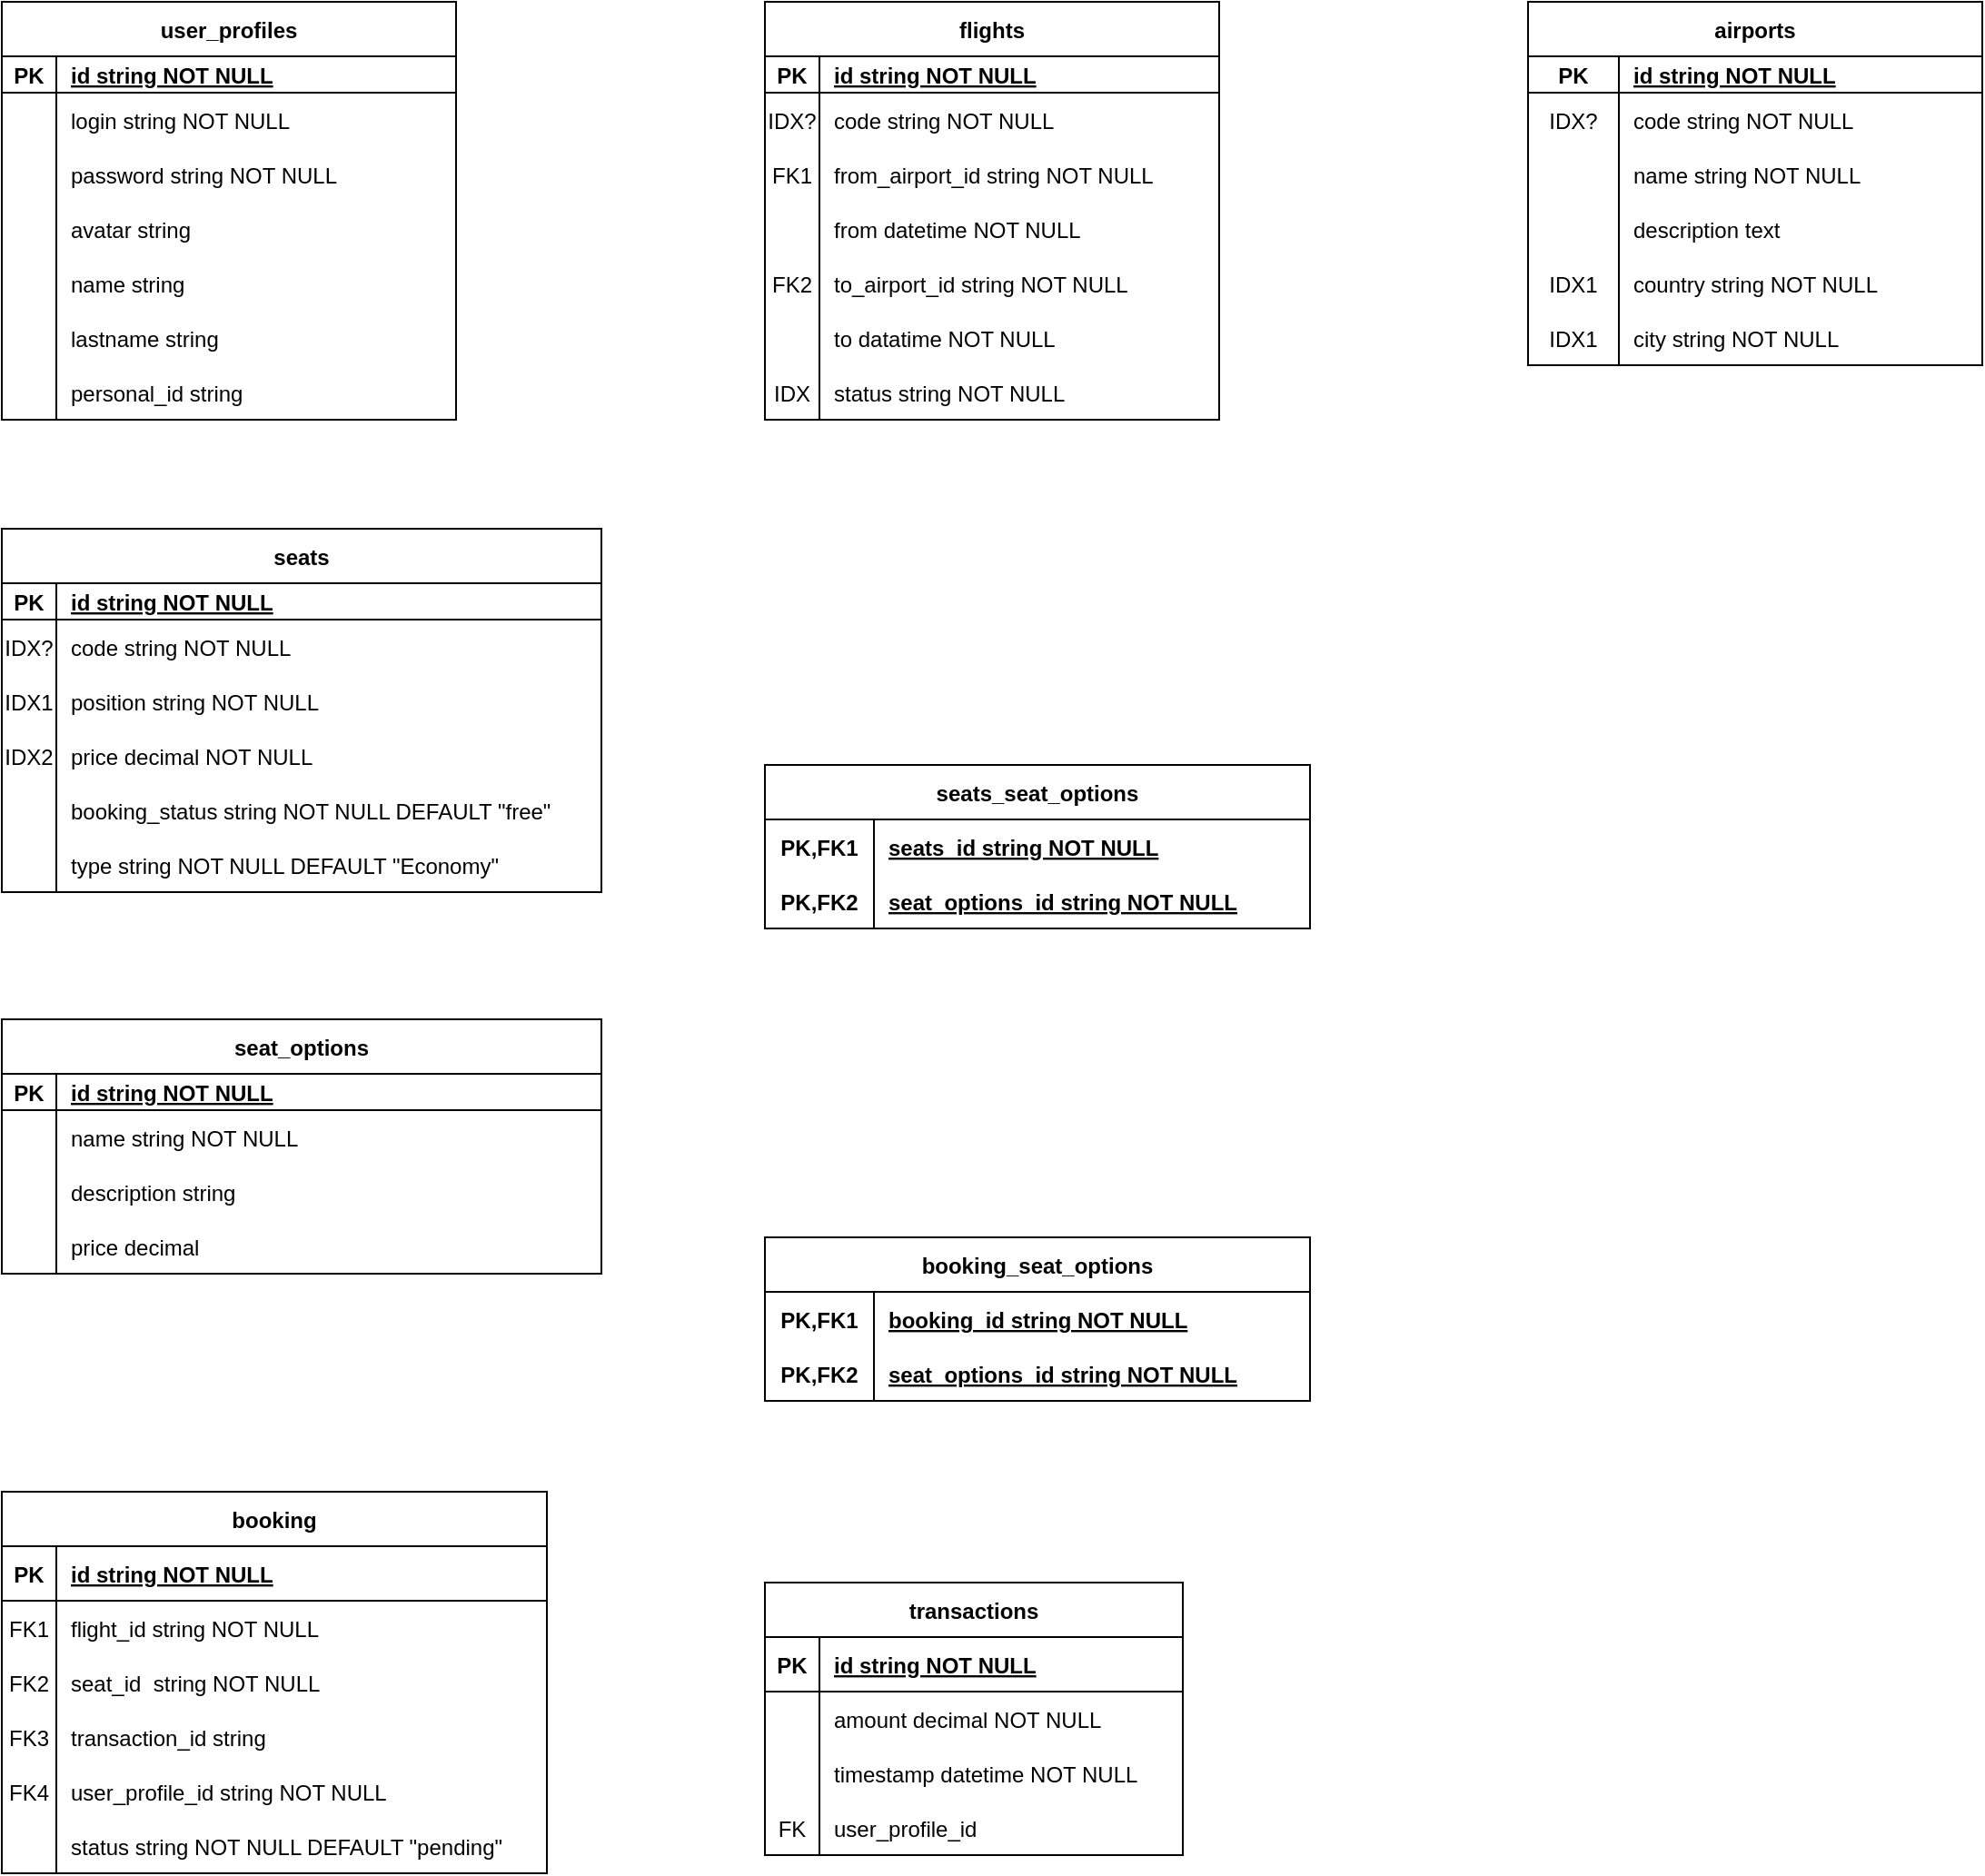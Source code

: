 <mxfile version="20.4.1" type="gitlab">
  <diagram name="Without relations" id="s016e2PxIgkRWfZZPfXT">
    <mxGraphModel dx="1298" dy="866" grid="1" gridSize="10" guides="1" tooltips="1" connect="1" arrows="1" fold="1" page="1" pageScale="1" pageWidth="850" pageHeight="1100" math="0" shadow="0" extFonts="Permanent Marker^https://fonts.googleapis.com/css?family=Permanent+Marker">
      <root>
        <mxCell id="pZk6sI3UiPHPqT-6mPBr-0" />
        <mxCell id="pZk6sI3UiPHPqT-6mPBr-1" parent="pZk6sI3UiPHPqT-6mPBr-0" />
        <mxCell id="pZk6sI3UiPHPqT-6mPBr-2" value="user_profiles" style="shape=table;startSize=30;container=1;collapsible=1;childLayout=tableLayout;fixedRows=1;rowLines=0;fontStyle=1;align=center;resizeLast=1;" vertex="1" parent="pZk6sI3UiPHPqT-6mPBr-1">
          <mxGeometry x="40" y="40" width="250" height="230" as="geometry">
            <mxRectangle x="120" y="460" width="100" height="30" as="alternateBounds" />
          </mxGeometry>
        </mxCell>
        <mxCell id="pZk6sI3UiPHPqT-6mPBr-3" value="" style="shape=partialRectangle;collapsible=0;dropTarget=0;pointerEvents=0;fillColor=none;points=[[0,0.5],[1,0.5]];portConstraint=eastwest;top=0;left=0;right=0;bottom=1;" vertex="1" parent="pZk6sI3UiPHPqT-6mPBr-2">
          <mxGeometry y="30" width="250" height="20" as="geometry" />
        </mxCell>
        <mxCell id="pZk6sI3UiPHPqT-6mPBr-4" value="PK" style="shape=partialRectangle;overflow=hidden;connectable=0;fillColor=none;top=0;left=0;bottom=0;right=0;fontStyle=1;" vertex="1" parent="pZk6sI3UiPHPqT-6mPBr-3">
          <mxGeometry width="30" height="20" as="geometry">
            <mxRectangle width="30" height="20" as="alternateBounds" />
          </mxGeometry>
        </mxCell>
        <mxCell id="pZk6sI3UiPHPqT-6mPBr-5" value="id string NOT NULL " style="shape=partialRectangle;overflow=hidden;connectable=0;fillColor=none;top=0;left=0;bottom=0;right=0;align=left;spacingLeft=6;fontStyle=5;" vertex="1" parent="pZk6sI3UiPHPqT-6mPBr-3">
          <mxGeometry x="30" width="220" height="20" as="geometry">
            <mxRectangle width="220" height="20" as="alternateBounds" />
          </mxGeometry>
        </mxCell>
        <mxCell id="pZk6sI3UiPHPqT-6mPBr-6" value="" style="shape=partialRectangle;collapsible=0;dropTarget=0;pointerEvents=0;fillColor=none;points=[[0,0.5],[1,0.5]];portConstraint=eastwest;top=0;left=0;right=0;bottom=0;" vertex="1" parent="pZk6sI3UiPHPqT-6mPBr-2">
          <mxGeometry y="50" width="250" height="30" as="geometry" />
        </mxCell>
        <mxCell id="pZk6sI3UiPHPqT-6mPBr-7" value="" style="shape=partialRectangle;overflow=hidden;connectable=0;fillColor=none;top=0;left=0;bottom=0;right=0;" vertex="1" parent="pZk6sI3UiPHPqT-6mPBr-6">
          <mxGeometry width="30" height="30" as="geometry">
            <mxRectangle width="30" height="30" as="alternateBounds" />
          </mxGeometry>
        </mxCell>
        <mxCell id="pZk6sI3UiPHPqT-6mPBr-8" value="login string NOT NULL" style="shape=partialRectangle;overflow=hidden;connectable=0;fillColor=none;top=0;left=0;bottom=0;right=0;align=left;spacingLeft=6;" vertex="1" parent="pZk6sI3UiPHPqT-6mPBr-6">
          <mxGeometry x="30" width="220" height="30" as="geometry">
            <mxRectangle width="220" height="30" as="alternateBounds" />
          </mxGeometry>
        </mxCell>
        <mxCell id="pZk6sI3UiPHPqT-6mPBr-9" value="" style="shape=partialRectangle;collapsible=0;dropTarget=0;pointerEvents=0;fillColor=none;points=[[0,0.5],[1,0.5]];portConstraint=eastwest;top=0;left=0;right=0;bottom=0;" vertex="1" parent="pZk6sI3UiPHPqT-6mPBr-2">
          <mxGeometry y="80" width="250" height="30" as="geometry" />
        </mxCell>
        <mxCell id="pZk6sI3UiPHPqT-6mPBr-10" value="" style="shape=partialRectangle;overflow=hidden;connectable=0;fillColor=none;top=0;left=0;bottom=0;right=0;" vertex="1" parent="pZk6sI3UiPHPqT-6mPBr-9">
          <mxGeometry width="30" height="30" as="geometry">
            <mxRectangle width="30" height="30" as="alternateBounds" />
          </mxGeometry>
        </mxCell>
        <mxCell id="pZk6sI3UiPHPqT-6mPBr-11" value="password string NOT NULL" style="shape=partialRectangle;overflow=hidden;connectable=0;fillColor=none;top=0;left=0;bottom=0;right=0;align=left;spacingLeft=6;" vertex="1" parent="pZk6sI3UiPHPqT-6mPBr-9">
          <mxGeometry x="30" width="220" height="30" as="geometry">
            <mxRectangle width="220" height="30" as="alternateBounds" />
          </mxGeometry>
        </mxCell>
        <mxCell id="pZk6sI3UiPHPqT-6mPBr-12" value="" style="shape=partialRectangle;collapsible=0;dropTarget=0;pointerEvents=0;fillColor=none;points=[[0,0.5],[1,0.5]];portConstraint=eastwest;top=0;left=0;right=0;bottom=0;" vertex="1" parent="pZk6sI3UiPHPqT-6mPBr-2">
          <mxGeometry y="110" width="250" height="30" as="geometry" />
        </mxCell>
        <mxCell id="pZk6sI3UiPHPqT-6mPBr-13" value="" style="shape=partialRectangle;overflow=hidden;connectable=0;fillColor=none;top=0;left=0;bottom=0;right=0;" vertex="1" parent="pZk6sI3UiPHPqT-6mPBr-12">
          <mxGeometry width="30" height="30" as="geometry">
            <mxRectangle width="30" height="30" as="alternateBounds" />
          </mxGeometry>
        </mxCell>
        <mxCell id="pZk6sI3UiPHPqT-6mPBr-14" value="avatar string" style="shape=partialRectangle;overflow=hidden;connectable=0;fillColor=none;top=0;left=0;bottom=0;right=0;align=left;spacingLeft=6;" vertex="1" parent="pZk6sI3UiPHPqT-6mPBr-12">
          <mxGeometry x="30" width="220" height="30" as="geometry">
            <mxRectangle width="220" height="30" as="alternateBounds" />
          </mxGeometry>
        </mxCell>
        <mxCell id="pZk6sI3UiPHPqT-6mPBr-15" value="" style="shape=partialRectangle;collapsible=0;dropTarget=0;pointerEvents=0;fillColor=none;points=[[0,0.5],[1,0.5]];portConstraint=eastwest;top=0;left=0;right=0;bottom=0;" vertex="1" parent="pZk6sI3UiPHPqT-6mPBr-2">
          <mxGeometry y="140" width="250" height="30" as="geometry" />
        </mxCell>
        <mxCell id="pZk6sI3UiPHPqT-6mPBr-16" value="" style="shape=partialRectangle;overflow=hidden;connectable=0;fillColor=none;top=0;left=0;bottom=0;right=0;" vertex="1" parent="pZk6sI3UiPHPqT-6mPBr-15">
          <mxGeometry width="30" height="30" as="geometry">
            <mxRectangle width="30" height="30" as="alternateBounds" />
          </mxGeometry>
        </mxCell>
        <mxCell id="pZk6sI3UiPHPqT-6mPBr-17" value="name string" style="shape=partialRectangle;overflow=hidden;connectable=0;fillColor=none;top=0;left=0;bottom=0;right=0;align=left;spacingLeft=6;" vertex="1" parent="pZk6sI3UiPHPqT-6mPBr-15">
          <mxGeometry x="30" width="220" height="30" as="geometry">
            <mxRectangle width="220" height="30" as="alternateBounds" />
          </mxGeometry>
        </mxCell>
        <mxCell id="pZk6sI3UiPHPqT-6mPBr-18" value="" style="shape=partialRectangle;collapsible=0;dropTarget=0;pointerEvents=0;fillColor=none;points=[[0,0.5],[1,0.5]];portConstraint=eastwest;top=0;left=0;right=0;bottom=0;" vertex="1" parent="pZk6sI3UiPHPqT-6mPBr-2">
          <mxGeometry y="170" width="250" height="30" as="geometry" />
        </mxCell>
        <mxCell id="pZk6sI3UiPHPqT-6mPBr-19" value="" style="shape=partialRectangle;overflow=hidden;connectable=0;fillColor=none;top=0;left=0;bottom=0;right=0;" vertex="1" parent="pZk6sI3UiPHPqT-6mPBr-18">
          <mxGeometry width="30" height="30" as="geometry">
            <mxRectangle width="30" height="30" as="alternateBounds" />
          </mxGeometry>
        </mxCell>
        <mxCell id="pZk6sI3UiPHPqT-6mPBr-20" value="lastname string" style="shape=partialRectangle;overflow=hidden;connectable=0;fillColor=none;top=0;left=0;bottom=0;right=0;align=left;spacingLeft=6;" vertex="1" parent="pZk6sI3UiPHPqT-6mPBr-18">
          <mxGeometry x="30" width="220" height="30" as="geometry">
            <mxRectangle width="220" height="30" as="alternateBounds" />
          </mxGeometry>
        </mxCell>
        <mxCell id="pZk6sI3UiPHPqT-6mPBr-21" value="" style="shape=partialRectangle;collapsible=0;dropTarget=0;pointerEvents=0;fillColor=none;points=[[0,0.5],[1,0.5]];portConstraint=eastwest;top=0;left=0;right=0;bottom=0;" vertex="1" parent="pZk6sI3UiPHPqT-6mPBr-2">
          <mxGeometry y="200" width="250" height="30" as="geometry" />
        </mxCell>
        <mxCell id="pZk6sI3UiPHPqT-6mPBr-22" value="" style="shape=partialRectangle;overflow=hidden;connectable=0;fillColor=none;top=0;left=0;bottom=0;right=0;" vertex="1" parent="pZk6sI3UiPHPqT-6mPBr-21">
          <mxGeometry width="30" height="30" as="geometry">
            <mxRectangle width="30" height="30" as="alternateBounds" />
          </mxGeometry>
        </mxCell>
        <mxCell id="pZk6sI3UiPHPqT-6mPBr-23" value="personal_id string" style="shape=partialRectangle;overflow=hidden;connectable=0;fillColor=none;top=0;left=0;bottom=0;right=0;align=left;spacingLeft=6;" vertex="1" parent="pZk6sI3UiPHPqT-6mPBr-21">
          <mxGeometry x="30" width="220" height="30" as="geometry">
            <mxRectangle width="220" height="30" as="alternateBounds" />
          </mxGeometry>
        </mxCell>
        <mxCell id="pZk6sI3UiPHPqT-6mPBr-24" value="flights" style="shape=table;startSize=30;container=1;collapsible=1;childLayout=tableLayout;fixedRows=1;rowLines=0;fontStyle=1;align=center;resizeLast=1;" vertex="1" parent="pZk6sI3UiPHPqT-6mPBr-1">
          <mxGeometry x="460" y="40" width="250" height="230" as="geometry">
            <mxRectangle x="120" y="460" width="100" height="30" as="alternateBounds" />
          </mxGeometry>
        </mxCell>
        <mxCell id="pZk6sI3UiPHPqT-6mPBr-25" value="" style="shape=partialRectangle;collapsible=0;dropTarget=0;pointerEvents=0;fillColor=none;points=[[0,0.5],[1,0.5]];portConstraint=eastwest;top=0;left=0;right=0;bottom=1;" vertex="1" parent="pZk6sI3UiPHPqT-6mPBr-24">
          <mxGeometry y="30" width="250" height="20" as="geometry" />
        </mxCell>
        <mxCell id="pZk6sI3UiPHPqT-6mPBr-26" value="PK" style="shape=partialRectangle;overflow=hidden;connectable=0;fillColor=none;top=0;left=0;bottom=0;right=0;fontStyle=1;" vertex="1" parent="pZk6sI3UiPHPqT-6mPBr-25">
          <mxGeometry width="30" height="20" as="geometry">
            <mxRectangle width="30" height="20" as="alternateBounds" />
          </mxGeometry>
        </mxCell>
        <mxCell id="pZk6sI3UiPHPqT-6mPBr-27" value="id string NOT NULL " style="shape=partialRectangle;overflow=hidden;connectable=0;fillColor=none;top=0;left=0;bottom=0;right=0;align=left;spacingLeft=6;fontStyle=5;" vertex="1" parent="pZk6sI3UiPHPqT-6mPBr-25">
          <mxGeometry x="30" width="220" height="20" as="geometry">
            <mxRectangle width="220" height="20" as="alternateBounds" />
          </mxGeometry>
        </mxCell>
        <mxCell id="pZk6sI3UiPHPqT-6mPBr-28" value="" style="shape=partialRectangle;collapsible=0;dropTarget=0;pointerEvents=0;fillColor=none;points=[[0,0.5],[1,0.5]];portConstraint=eastwest;top=0;left=0;right=0;bottom=0;" vertex="1" parent="pZk6sI3UiPHPqT-6mPBr-24">
          <mxGeometry y="50" width="250" height="30" as="geometry" />
        </mxCell>
        <mxCell id="pZk6sI3UiPHPqT-6mPBr-29" value="IDX?" style="shape=partialRectangle;overflow=hidden;connectable=0;fillColor=none;top=0;left=0;bottom=0;right=0;" vertex="1" parent="pZk6sI3UiPHPqT-6mPBr-28">
          <mxGeometry width="30" height="30" as="geometry">
            <mxRectangle width="30" height="30" as="alternateBounds" />
          </mxGeometry>
        </mxCell>
        <mxCell id="pZk6sI3UiPHPqT-6mPBr-30" value="code string NOT NULL" style="shape=partialRectangle;overflow=hidden;connectable=0;fillColor=none;top=0;left=0;bottom=0;right=0;align=left;spacingLeft=6;" vertex="1" parent="pZk6sI3UiPHPqT-6mPBr-28">
          <mxGeometry x="30" width="220" height="30" as="geometry">
            <mxRectangle width="220" height="30" as="alternateBounds" />
          </mxGeometry>
        </mxCell>
        <mxCell id="pZk6sI3UiPHPqT-6mPBr-31" value="" style="shape=partialRectangle;collapsible=0;dropTarget=0;pointerEvents=0;fillColor=none;points=[[0,0.5],[1,0.5]];portConstraint=eastwest;top=0;left=0;right=0;bottom=0;" vertex="1" parent="pZk6sI3UiPHPqT-6mPBr-24">
          <mxGeometry y="80" width="250" height="30" as="geometry" />
        </mxCell>
        <mxCell id="pZk6sI3UiPHPqT-6mPBr-32" value="FK1" style="shape=partialRectangle;overflow=hidden;connectable=0;fillColor=none;top=0;left=0;bottom=0;right=0;" vertex="1" parent="pZk6sI3UiPHPqT-6mPBr-31">
          <mxGeometry width="30" height="30" as="geometry">
            <mxRectangle width="30" height="30" as="alternateBounds" />
          </mxGeometry>
        </mxCell>
        <mxCell id="pZk6sI3UiPHPqT-6mPBr-33" value="from_airport_id string NOT NULL" style="shape=partialRectangle;overflow=hidden;connectable=0;fillColor=none;top=0;left=0;bottom=0;right=0;align=left;spacingLeft=6;" vertex="1" parent="pZk6sI3UiPHPqT-6mPBr-31">
          <mxGeometry x="30" width="220" height="30" as="geometry">
            <mxRectangle width="220" height="30" as="alternateBounds" />
          </mxGeometry>
        </mxCell>
        <mxCell id="pZk6sI3UiPHPqT-6mPBr-34" value="" style="shape=partialRectangle;collapsible=0;dropTarget=0;pointerEvents=0;fillColor=none;points=[[0,0.5],[1,0.5]];portConstraint=eastwest;top=0;left=0;right=0;bottom=0;" vertex="1" parent="pZk6sI3UiPHPqT-6mPBr-24">
          <mxGeometry y="110" width="250" height="30" as="geometry" />
        </mxCell>
        <mxCell id="pZk6sI3UiPHPqT-6mPBr-35" value="" style="shape=partialRectangle;overflow=hidden;connectable=0;fillColor=none;top=0;left=0;bottom=0;right=0;" vertex="1" parent="pZk6sI3UiPHPqT-6mPBr-34">
          <mxGeometry width="30" height="30" as="geometry">
            <mxRectangle width="30" height="30" as="alternateBounds" />
          </mxGeometry>
        </mxCell>
        <mxCell id="pZk6sI3UiPHPqT-6mPBr-36" value="from datetime NOT NULL" style="shape=partialRectangle;overflow=hidden;connectable=0;fillColor=none;top=0;left=0;bottom=0;right=0;align=left;spacingLeft=6;" vertex="1" parent="pZk6sI3UiPHPqT-6mPBr-34">
          <mxGeometry x="30" width="220" height="30" as="geometry">
            <mxRectangle width="220" height="30" as="alternateBounds" />
          </mxGeometry>
        </mxCell>
        <mxCell id="pZk6sI3UiPHPqT-6mPBr-37" value="" style="shape=partialRectangle;collapsible=0;dropTarget=0;pointerEvents=0;fillColor=none;points=[[0,0.5],[1,0.5]];portConstraint=eastwest;top=0;left=0;right=0;bottom=0;" vertex="1" parent="pZk6sI3UiPHPqT-6mPBr-24">
          <mxGeometry y="140" width="250" height="30" as="geometry" />
        </mxCell>
        <mxCell id="pZk6sI3UiPHPqT-6mPBr-38" value="FK2" style="shape=partialRectangle;overflow=hidden;connectable=0;fillColor=none;top=0;left=0;bottom=0;right=0;" vertex="1" parent="pZk6sI3UiPHPqT-6mPBr-37">
          <mxGeometry width="30" height="30" as="geometry">
            <mxRectangle width="30" height="30" as="alternateBounds" />
          </mxGeometry>
        </mxCell>
        <mxCell id="pZk6sI3UiPHPqT-6mPBr-39" value="to_airport_id string NOT NULL" style="shape=partialRectangle;overflow=hidden;connectable=0;fillColor=none;top=0;left=0;bottom=0;right=0;align=left;spacingLeft=6;" vertex="1" parent="pZk6sI3UiPHPqT-6mPBr-37">
          <mxGeometry x="30" width="220" height="30" as="geometry">
            <mxRectangle width="220" height="30" as="alternateBounds" />
          </mxGeometry>
        </mxCell>
        <mxCell id="pZk6sI3UiPHPqT-6mPBr-40" value="" style="shape=partialRectangle;collapsible=0;dropTarget=0;pointerEvents=0;fillColor=none;points=[[0,0.5],[1,0.5]];portConstraint=eastwest;top=0;left=0;right=0;bottom=0;" vertex="1" parent="pZk6sI3UiPHPqT-6mPBr-24">
          <mxGeometry y="170" width="250" height="30" as="geometry" />
        </mxCell>
        <mxCell id="pZk6sI3UiPHPqT-6mPBr-41" value="" style="shape=partialRectangle;overflow=hidden;connectable=0;fillColor=none;top=0;left=0;bottom=0;right=0;" vertex="1" parent="pZk6sI3UiPHPqT-6mPBr-40">
          <mxGeometry width="30" height="30" as="geometry">
            <mxRectangle width="30" height="30" as="alternateBounds" />
          </mxGeometry>
        </mxCell>
        <mxCell id="pZk6sI3UiPHPqT-6mPBr-42" value="to datatime NOT NULL" style="shape=partialRectangle;overflow=hidden;connectable=0;fillColor=none;top=0;left=0;bottom=0;right=0;align=left;spacingLeft=6;" vertex="1" parent="pZk6sI3UiPHPqT-6mPBr-40">
          <mxGeometry x="30" width="220" height="30" as="geometry">
            <mxRectangle width="220" height="30" as="alternateBounds" />
          </mxGeometry>
        </mxCell>
        <mxCell id="pZk6sI3UiPHPqT-6mPBr-43" value="" style="shape=partialRectangle;collapsible=0;dropTarget=0;pointerEvents=0;fillColor=none;points=[[0,0.5],[1,0.5]];portConstraint=eastwest;top=0;left=0;right=0;bottom=0;" vertex="1" parent="pZk6sI3UiPHPqT-6mPBr-24">
          <mxGeometry y="200" width="250" height="30" as="geometry" />
        </mxCell>
        <mxCell id="pZk6sI3UiPHPqT-6mPBr-44" value="IDX" style="shape=partialRectangle;overflow=hidden;connectable=0;fillColor=none;top=0;left=0;bottom=0;right=0;" vertex="1" parent="pZk6sI3UiPHPqT-6mPBr-43">
          <mxGeometry width="30" height="30" as="geometry">
            <mxRectangle width="30" height="30" as="alternateBounds" />
          </mxGeometry>
        </mxCell>
        <mxCell id="pZk6sI3UiPHPqT-6mPBr-45" value="status string NOT NULL" style="shape=partialRectangle;overflow=hidden;connectable=0;fillColor=none;top=0;left=0;bottom=0;right=0;align=left;spacingLeft=6;" vertex="1" parent="pZk6sI3UiPHPqT-6mPBr-43">
          <mxGeometry x="30" width="220" height="30" as="geometry">
            <mxRectangle width="220" height="30" as="alternateBounds" />
          </mxGeometry>
        </mxCell>
        <mxCell id="pZk6sI3UiPHPqT-6mPBr-46" value="seats" style="shape=table;startSize=30;container=1;collapsible=1;childLayout=tableLayout;fixedRows=1;rowLines=0;fontStyle=1;align=center;resizeLast=1;" vertex="1" parent="pZk6sI3UiPHPqT-6mPBr-1">
          <mxGeometry x="40" y="330" width="330" height="200" as="geometry">
            <mxRectangle x="120" y="460" width="100" height="30" as="alternateBounds" />
          </mxGeometry>
        </mxCell>
        <mxCell id="pZk6sI3UiPHPqT-6mPBr-47" value="" style="shape=partialRectangle;collapsible=0;dropTarget=0;pointerEvents=0;fillColor=none;points=[[0,0.5],[1,0.5]];portConstraint=eastwest;top=0;left=0;right=0;bottom=1;" vertex="1" parent="pZk6sI3UiPHPqT-6mPBr-46">
          <mxGeometry y="30" width="330" height="20" as="geometry" />
        </mxCell>
        <mxCell id="pZk6sI3UiPHPqT-6mPBr-48" value="PK" style="shape=partialRectangle;overflow=hidden;connectable=0;fillColor=none;top=0;left=0;bottom=0;right=0;fontStyle=1;" vertex="1" parent="pZk6sI3UiPHPqT-6mPBr-47">
          <mxGeometry width="30" height="20" as="geometry">
            <mxRectangle width="30" height="20" as="alternateBounds" />
          </mxGeometry>
        </mxCell>
        <mxCell id="pZk6sI3UiPHPqT-6mPBr-49" value="id string NOT NULL " style="shape=partialRectangle;overflow=hidden;connectable=0;fillColor=none;top=0;left=0;bottom=0;right=0;align=left;spacingLeft=6;fontStyle=5;" vertex="1" parent="pZk6sI3UiPHPqT-6mPBr-47">
          <mxGeometry x="30" width="300" height="20" as="geometry">
            <mxRectangle width="300" height="20" as="alternateBounds" />
          </mxGeometry>
        </mxCell>
        <mxCell id="pZk6sI3UiPHPqT-6mPBr-50" value="" style="shape=partialRectangle;collapsible=0;dropTarget=0;pointerEvents=0;fillColor=none;points=[[0,0.5],[1,0.5]];portConstraint=eastwest;top=0;left=0;right=0;bottom=0;" vertex="1" parent="pZk6sI3UiPHPqT-6mPBr-46">
          <mxGeometry y="50" width="330" height="30" as="geometry" />
        </mxCell>
        <mxCell id="pZk6sI3UiPHPqT-6mPBr-51" value="IDX?" style="shape=partialRectangle;overflow=hidden;connectable=0;fillColor=none;top=0;left=0;bottom=0;right=0;" vertex="1" parent="pZk6sI3UiPHPqT-6mPBr-50">
          <mxGeometry width="30" height="30" as="geometry">
            <mxRectangle width="30" height="30" as="alternateBounds" />
          </mxGeometry>
        </mxCell>
        <mxCell id="pZk6sI3UiPHPqT-6mPBr-52" value="code string NOT NULL" style="shape=partialRectangle;overflow=hidden;connectable=0;fillColor=none;top=0;left=0;bottom=0;right=0;align=left;spacingLeft=6;" vertex="1" parent="pZk6sI3UiPHPqT-6mPBr-50">
          <mxGeometry x="30" width="300" height="30" as="geometry">
            <mxRectangle width="300" height="30" as="alternateBounds" />
          </mxGeometry>
        </mxCell>
        <mxCell id="pZk6sI3UiPHPqT-6mPBr-53" value="" style="shape=partialRectangle;collapsible=0;dropTarget=0;pointerEvents=0;fillColor=none;points=[[0,0.5],[1,0.5]];portConstraint=eastwest;top=0;left=0;right=0;bottom=0;" vertex="1" parent="pZk6sI3UiPHPqT-6mPBr-46">
          <mxGeometry y="80" width="330" height="30" as="geometry" />
        </mxCell>
        <mxCell id="pZk6sI3UiPHPqT-6mPBr-54" value="IDX1" style="shape=partialRectangle;overflow=hidden;connectable=0;fillColor=none;top=0;left=0;bottom=0;right=0;" vertex="1" parent="pZk6sI3UiPHPqT-6mPBr-53">
          <mxGeometry width="30" height="30" as="geometry">
            <mxRectangle width="30" height="30" as="alternateBounds" />
          </mxGeometry>
        </mxCell>
        <mxCell id="pZk6sI3UiPHPqT-6mPBr-55" value="position string NOT NULL" style="shape=partialRectangle;overflow=hidden;connectable=0;fillColor=none;top=0;left=0;bottom=0;right=0;align=left;spacingLeft=6;" vertex="1" parent="pZk6sI3UiPHPqT-6mPBr-53">
          <mxGeometry x="30" width="300" height="30" as="geometry">
            <mxRectangle width="300" height="30" as="alternateBounds" />
          </mxGeometry>
        </mxCell>
        <mxCell id="pZk6sI3UiPHPqT-6mPBr-56" value="" style="shape=partialRectangle;collapsible=0;dropTarget=0;pointerEvents=0;fillColor=none;points=[[0,0.5],[1,0.5]];portConstraint=eastwest;top=0;left=0;right=0;bottom=0;" vertex="1" parent="pZk6sI3UiPHPqT-6mPBr-46">
          <mxGeometry y="110" width="330" height="30" as="geometry" />
        </mxCell>
        <mxCell id="pZk6sI3UiPHPqT-6mPBr-57" value="IDX2" style="shape=partialRectangle;overflow=hidden;connectable=0;fillColor=none;top=0;left=0;bottom=0;right=0;" vertex="1" parent="pZk6sI3UiPHPqT-6mPBr-56">
          <mxGeometry width="30" height="30" as="geometry">
            <mxRectangle width="30" height="30" as="alternateBounds" />
          </mxGeometry>
        </mxCell>
        <mxCell id="pZk6sI3UiPHPqT-6mPBr-58" value="price decimal NOT NULL" style="shape=partialRectangle;overflow=hidden;connectable=0;fillColor=none;top=0;left=0;bottom=0;right=0;align=left;spacingLeft=6;" vertex="1" parent="pZk6sI3UiPHPqT-6mPBr-56">
          <mxGeometry x="30" width="300" height="30" as="geometry">
            <mxRectangle width="300" height="30" as="alternateBounds" />
          </mxGeometry>
        </mxCell>
        <mxCell id="pZk6sI3UiPHPqT-6mPBr-59" value="" style="shape=partialRectangle;collapsible=0;dropTarget=0;pointerEvents=0;fillColor=none;points=[[0,0.5],[1,0.5]];portConstraint=eastwest;top=0;left=0;right=0;bottom=0;" vertex="1" parent="pZk6sI3UiPHPqT-6mPBr-46">
          <mxGeometry y="140" width="330" height="30" as="geometry" />
        </mxCell>
        <mxCell id="pZk6sI3UiPHPqT-6mPBr-60" value="" style="shape=partialRectangle;overflow=hidden;connectable=0;fillColor=none;top=0;left=0;bottom=0;right=0;" vertex="1" parent="pZk6sI3UiPHPqT-6mPBr-59">
          <mxGeometry width="30" height="30" as="geometry">
            <mxRectangle width="30" height="30" as="alternateBounds" />
          </mxGeometry>
        </mxCell>
        <mxCell id="pZk6sI3UiPHPqT-6mPBr-61" value="booking_status string NOT NULL DEFAULT &quot;free&quot;" style="shape=partialRectangle;overflow=hidden;connectable=0;fillColor=none;top=0;left=0;bottom=0;right=0;align=left;spacingLeft=6;" vertex="1" parent="pZk6sI3UiPHPqT-6mPBr-59">
          <mxGeometry x="30" width="300" height="30" as="geometry">
            <mxRectangle width="300" height="30" as="alternateBounds" />
          </mxGeometry>
        </mxCell>
        <mxCell id="pZk6sI3UiPHPqT-6mPBr-62" value="" style="shape=partialRectangle;collapsible=0;dropTarget=0;pointerEvents=0;fillColor=none;points=[[0,0.5],[1,0.5]];portConstraint=eastwest;top=0;left=0;right=0;bottom=0;" vertex="1" parent="pZk6sI3UiPHPqT-6mPBr-46">
          <mxGeometry y="170" width="330" height="30" as="geometry" />
        </mxCell>
        <mxCell id="pZk6sI3UiPHPqT-6mPBr-63" value="" style="shape=partialRectangle;overflow=hidden;connectable=0;fillColor=none;top=0;left=0;bottom=0;right=0;" vertex="1" parent="pZk6sI3UiPHPqT-6mPBr-62">
          <mxGeometry width="30" height="30" as="geometry">
            <mxRectangle width="30" height="30" as="alternateBounds" />
          </mxGeometry>
        </mxCell>
        <mxCell id="pZk6sI3UiPHPqT-6mPBr-64" value="type string NOT NULL DEFAULT &quot;Economy&quot;" style="shape=partialRectangle;overflow=hidden;connectable=0;fillColor=none;top=0;left=0;bottom=0;right=0;align=left;spacingLeft=6;" vertex="1" parent="pZk6sI3UiPHPqT-6mPBr-62">
          <mxGeometry x="30" width="300" height="30" as="geometry">
            <mxRectangle width="300" height="30" as="alternateBounds" />
          </mxGeometry>
        </mxCell>
        <mxCell id="pZk6sI3UiPHPqT-6mPBr-65" value="seat_options" style="shape=table;startSize=30;container=1;collapsible=1;childLayout=tableLayout;fixedRows=1;rowLines=0;fontStyle=1;align=center;resizeLast=1;" vertex="1" parent="pZk6sI3UiPHPqT-6mPBr-1">
          <mxGeometry x="40" y="600" width="330" height="140" as="geometry">
            <mxRectangle x="120" y="460" width="100" height="30" as="alternateBounds" />
          </mxGeometry>
        </mxCell>
        <mxCell id="pZk6sI3UiPHPqT-6mPBr-66" value="" style="shape=partialRectangle;collapsible=0;dropTarget=0;pointerEvents=0;fillColor=none;points=[[0,0.5],[1,0.5]];portConstraint=eastwest;top=0;left=0;right=0;bottom=1;" vertex="1" parent="pZk6sI3UiPHPqT-6mPBr-65">
          <mxGeometry y="30" width="330" height="20" as="geometry" />
        </mxCell>
        <mxCell id="pZk6sI3UiPHPqT-6mPBr-67" value="PK" style="shape=partialRectangle;overflow=hidden;connectable=0;fillColor=none;top=0;left=0;bottom=0;right=0;fontStyle=1;" vertex="1" parent="pZk6sI3UiPHPqT-6mPBr-66">
          <mxGeometry width="30" height="20" as="geometry">
            <mxRectangle width="30" height="20" as="alternateBounds" />
          </mxGeometry>
        </mxCell>
        <mxCell id="pZk6sI3UiPHPqT-6mPBr-68" value="id string NOT NULL " style="shape=partialRectangle;overflow=hidden;connectable=0;fillColor=none;top=0;left=0;bottom=0;right=0;align=left;spacingLeft=6;fontStyle=5;" vertex="1" parent="pZk6sI3UiPHPqT-6mPBr-66">
          <mxGeometry x="30" width="300" height="20" as="geometry">
            <mxRectangle width="300" height="20" as="alternateBounds" />
          </mxGeometry>
        </mxCell>
        <mxCell id="pZk6sI3UiPHPqT-6mPBr-69" value="" style="shape=partialRectangle;collapsible=0;dropTarget=0;pointerEvents=0;fillColor=none;points=[[0,0.5],[1,0.5]];portConstraint=eastwest;top=0;left=0;right=0;bottom=0;" vertex="1" parent="pZk6sI3UiPHPqT-6mPBr-65">
          <mxGeometry y="50" width="330" height="30" as="geometry" />
        </mxCell>
        <mxCell id="pZk6sI3UiPHPqT-6mPBr-70" value="" style="shape=partialRectangle;overflow=hidden;connectable=0;fillColor=none;top=0;left=0;bottom=0;right=0;" vertex="1" parent="pZk6sI3UiPHPqT-6mPBr-69">
          <mxGeometry width="30" height="30" as="geometry">
            <mxRectangle width="30" height="30" as="alternateBounds" />
          </mxGeometry>
        </mxCell>
        <mxCell id="pZk6sI3UiPHPqT-6mPBr-71" value="name string NOT NULL" style="shape=partialRectangle;overflow=hidden;connectable=0;fillColor=none;top=0;left=0;bottom=0;right=0;align=left;spacingLeft=6;" vertex="1" parent="pZk6sI3UiPHPqT-6mPBr-69">
          <mxGeometry x="30" width="300" height="30" as="geometry">
            <mxRectangle width="300" height="30" as="alternateBounds" />
          </mxGeometry>
        </mxCell>
        <mxCell id="pZk6sI3UiPHPqT-6mPBr-72" value="" style="shape=partialRectangle;collapsible=0;dropTarget=0;pointerEvents=0;fillColor=none;points=[[0,0.5],[1,0.5]];portConstraint=eastwest;top=0;left=0;right=0;bottom=0;" vertex="1" parent="pZk6sI3UiPHPqT-6mPBr-65">
          <mxGeometry y="80" width="330" height="30" as="geometry" />
        </mxCell>
        <mxCell id="pZk6sI3UiPHPqT-6mPBr-73" value="" style="shape=partialRectangle;overflow=hidden;connectable=0;fillColor=none;top=0;left=0;bottom=0;right=0;" vertex="1" parent="pZk6sI3UiPHPqT-6mPBr-72">
          <mxGeometry width="30" height="30" as="geometry">
            <mxRectangle width="30" height="30" as="alternateBounds" />
          </mxGeometry>
        </mxCell>
        <mxCell id="pZk6sI3UiPHPqT-6mPBr-74" value="description string" style="shape=partialRectangle;overflow=hidden;connectable=0;fillColor=none;top=0;left=0;bottom=0;right=0;align=left;spacingLeft=6;" vertex="1" parent="pZk6sI3UiPHPqT-6mPBr-72">
          <mxGeometry x="30" width="300" height="30" as="geometry">
            <mxRectangle width="300" height="30" as="alternateBounds" />
          </mxGeometry>
        </mxCell>
        <mxCell id="pZk6sI3UiPHPqT-6mPBr-75" value="" style="shape=partialRectangle;collapsible=0;dropTarget=0;pointerEvents=0;fillColor=none;points=[[0,0.5],[1,0.5]];portConstraint=eastwest;top=0;left=0;right=0;bottom=0;" vertex="1" parent="pZk6sI3UiPHPqT-6mPBr-65">
          <mxGeometry y="110" width="330" height="30" as="geometry" />
        </mxCell>
        <mxCell id="pZk6sI3UiPHPqT-6mPBr-76" value="" style="shape=partialRectangle;overflow=hidden;connectable=0;fillColor=none;top=0;left=0;bottom=0;right=0;" vertex="1" parent="pZk6sI3UiPHPqT-6mPBr-75">
          <mxGeometry width="30" height="30" as="geometry">
            <mxRectangle width="30" height="30" as="alternateBounds" />
          </mxGeometry>
        </mxCell>
        <mxCell id="pZk6sI3UiPHPqT-6mPBr-77" value="price decimal" style="shape=partialRectangle;overflow=hidden;connectable=0;fillColor=none;top=0;left=0;bottom=0;right=0;align=left;spacingLeft=6;" vertex="1" parent="pZk6sI3UiPHPqT-6mPBr-75">
          <mxGeometry x="30" width="300" height="30" as="geometry">
            <mxRectangle width="300" height="30" as="alternateBounds" />
          </mxGeometry>
        </mxCell>
        <mxCell id="pZk6sI3UiPHPqT-6mPBr-78" value="seats_seat_options" style="shape=table;startSize=30;container=1;collapsible=1;childLayout=tableLayout;fixedRows=1;rowLines=0;fontStyle=1;align=center;resizeLast=1;" vertex="1" parent="pZk6sI3UiPHPqT-6mPBr-1">
          <mxGeometry x="460" y="460" width="300" height="90" as="geometry" />
        </mxCell>
        <mxCell id="pZk6sI3UiPHPqT-6mPBr-79" value="" style="shape=tableRow;horizontal=0;startSize=0;swimlaneHead=0;swimlaneBody=0;fillColor=none;collapsible=0;dropTarget=0;points=[[0,0.5],[1,0.5]];portConstraint=eastwest;top=0;left=0;right=0;bottom=0;" vertex="1" parent="pZk6sI3UiPHPqT-6mPBr-78">
          <mxGeometry y="30" width="300" height="30" as="geometry" />
        </mxCell>
        <mxCell id="pZk6sI3UiPHPqT-6mPBr-80" value="PK,FK1" style="shape=partialRectangle;connectable=0;fillColor=none;top=0;left=0;bottom=0;right=0;fontStyle=1;overflow=hidden;" vertex="1" parent="pZk6sI3UiPHPqT-6mPBr-79">
          <mxGeometry width="60" height="30" as="geometry">
            <mxRectangle width="60" height="30" as="alternateBounds" />
          </mxGeometry>
        </mxCell>
        <mxCell id="pZk6sI3UiPHPqT-6mPBr-81" value="seats_id string NOT NULL" style="shape=partialRectangle;connectable=0;fillColor=none;top=0;left=0;bottom=0;right=0;align=left;spacingLeft=6;fontStyle=5;overflow=hidden;" vertex="1" parent="pZk6sI3UiPHPqT-6mPBr-79">
          <mxGeometry x="60" width="240" height="30" as="geometry">
            <mxRectangle width="240" height="30" as="alternateBounds" />
          </mxGeometry>
        </mxCell>
        <mxCell id="pZk6sI3UiPHPqT-6mPBr-82" value="" style="shape=tableRow;horizontal=0;startSize=0;swimlaneHead=0;swimlaneBody=0;fillColor=none;collapsible=0;dropTarget=0;points=[[0,0.5],[1,0.5]];portConstraint=eastwest;top=0;left=0;right=0;bottom=1;" vertex="1" parent="pZk6sI3UiPHPqT-6mPBr-78">
          <mxGeometry y="60" width="300" height="30" as="geometry" />
        </mxCell>
        <mxCell id="pZk6sI3UiPHPqT-6mPBr-83" value="PK,FK2" style="shape=partialRectangle;connectable=0;fillColor=none;top=0;left=0;bottom=0;right=0;fontStyle=1;overflow=hidden;" vertex="1" parent="pZk6sI3UiPHPqT-6mPBr-82">
          <mxGeometry width="60" height="30" as="geometry">
            <mxRectangle width="60" height="30" as="alternateBounds" />
          </mxGeometry>
        </mxCell>
        <mxCell id="pZk6sI3UiPHPqT-6mPBr-84" value="seat_options_id string NOT NULL" style="shape=partialRectangle;connectable=0;fillColor=none;top=0;left=0;bottom=0;right=0;align=left;spacingLeft=6;fontStyle=5;overflow=hidden;" vertex="1" parent="pZk6sI3UiPHPqT-6mPBr-82">
          <mxGeometry x="60" width="240" height="30" as="geometry">
            <mxRectangle width="240" height="30" as="alternateBounds" />
          </mxGeometry>
        </mxCell>
        <mxCell id="pZk6sI3UiPHPqT-6mPBr-87" value="booking" style="shape=table;startSize=30;container=1;collapsible=1;childLayout=tableLayout;fixedRows=1;rowLines=0;fontStyle=1;align=center;resizeLast=1;" vertex="1" parent="pZk6sI3UiPHPqT-6mPBr-1">
          <mxGeometry x="40" y="860" width="300" height="210" as="geometry" />
        </mxCell>
        <mxCell id="pZk6sI3UiPHPqT-6mPBr-88" value="" style="shape=tableRow;horizontal=0;startSize=0;swimlaneHead=0;swimlaneBody=0;fillColor=none;collapsible=0;dropTarget=0;points=[[0,0.5],[1,0.5]];portConstraint=eastwest;top=0;left=0;right=0;bottom=1;" vertex="1" parent="pZk6sI3UiPHPqT-6mPBr-87">
          <mxGeometry y="30" width="300" height="30" as="geometry" />
        </mxCell>
        <mxCell id="pZk6sI3UiPHPqT-6mPBr-89" value="PK" style="shape=partialRectangle;connectable=0;fillColor=none;top=0;left=0;bottom=0;right=0;fontStyle=1;overflow=hidden;" vertex="1" parent="pZk6sI3UiPHPqT-6mPBr-88">
          <mxGeometry width="30" height="30" as="geometry">
            <mxRectangle width="30" height="30" as="alternateBounds" />
          </mxGeometry>
        </mxCell>
        <mxCell id="pZk6sI3UiPHPqT-6mPBr-90" value="id string NOT NULL" style="shape=partialRectangle;connectable=0;fillColor=none;top=0;left=0;bottom=0;right=0;align=left;spacingLeft=6;fontStyle=5;overflow=hidden;" vertex="1" parent="pZk6sI3UiPHPqT-6mPBr-88">
          <mxGeometry x="30" width="270" height="30" as="geometry">
            <mxRectangle width="270" height="30" as="alternateBounds" />
          </mxGeometry>
        </mxCell>
        <mxCell id="pZk6sI3UiPHPqT-6mPBr-91" value="" style="shape=tableRow;horizontal=0;startSize=0;swimlaneHead=0;swimlaneBody=0;fillColor=none;collapsible=0;dropTarget=0;points=[[0,0.5],[1,0.5]];portConstraint=eastwest;top=0;left=0;right=0;bottom=0;" vertex="1" parent="pZk6sI3UiPHPqT-6mPBr-87">
          <mxGeometry y="60" width="300" height="30" as="geometry" />
        </mxCell>
        <mxCell id="pZk6sI3UiPHPqT-6mPBr-92" value="FK1" style="shape=partialRectangle;connectable=0;fillColor=none;top=0;left=0;bottom=0;right=0;editable=1;overflow=hidden;" vertex="1" parent="pZk6sI3UiPHPqT-6mPBr-91">
          <mxGeometry width="30" height="30" as="geometry">
            <mxRectangle width="30" height="30" as="alternateBounds" />
          </mxGeometry>
        </mxCell>
        <mxCell id="pZk6sI3UiPHPqT-6mPBr-93" value="flight_id string NOT NULL" style="shape=partialRectangle;connectable=0;fillColor=none;top=0;left=0;bottom=0;right=0;align=left;spacingLeft=6;overflow=hidden;" vertex="1" parent="pZk6sI3UiPHPqT-6mPBr-91">
          <mxGeometry x="30" width="270" height="30" as="geometry">
            <mxRectangle width="270" height="30" as="alternateBounds" />
          </mxGeometry>
        </mxCell>
        <mxCell id="pZk6sI3UiPHPqT-6mPBr-94" value="" style="shape=tableRow;horizontal=0;startSize=0;swimlaneHead=0;swimlaneBody=0;fillColor=none;collapsible=0;dropTarget=0;points=[[0,0.5],[1,0.5]];portConstraint=eastwest;top=0;left=0;right=0;bottom=0;" vertex="1" parent="pZk6sI3UiPHPqT-6mPBr-87">
          <mxGeometry y="90" width="300" height="30" as="geometry" />
        </mxCell>
        <mxCell id="pZk6sI3UiPHPqT-6mPBr-95" value="FK2" style="shape=partialRectangle;connectable=0;fillColor=none;top=0;left=0;bottom=0;right=0;editable=1;overflow=hidden;" vertex="1" parent="pZk6sI3UiPHPqT-6mPBr-94">
          <mxGeometry width="30" height="30" as="geometry">
            <mxRectangle width="30" height="30" as="alternateBounds" />
          </mxGeometry>
        </mxCell>
        <mxCell id="pZk6sI3UiPHPqT-6mPBr-96" value="seat_id  string NOT NULL" style="shape=partialRectangle;connectable=0;fillColor=none;top=0;left=0;bottom=0;right=0;align=left;spacingLeft=6;overflow=hidden;" vertex="1" parent="pZk6sI3UiPHPqT-6mPBr-94">
          <mxGeometry x="30" width="270" height="30" as="geometry">
            <mxRectangle width="270" height="30" as="alternateBounds" />
          </mxGeometry>
        </mxCell>
        <mxCell id="pZk6sI3UiPHPqT-6mPBr-97" value="" style="shape=tableRow;horizontal=0;startSize=0;swimlaneHead=0;swimlaneBody=0;fillColor=none;collapsible=0;dropTarget=0;points=[[0,0.5],[1,0.5]];portConstraint=eastwest;top=0;left=0;right=0;bottom=0;" vertex="1" parent="pZk6sI3UiPHPqT-6mPBr-87">
          <mxGeometry y="120" width="300" height="30" as="geometry" />
        </mxCell>
        <mxCell id="pZk6sI3UiPHPqT-6mPBr-98" value="FK3" style="shape=partialRectangle;connectable=0;fillColor=none;top=0;left=0;bottom=0;right=0;editable=1;overflow=hidden;" vertex="1" parent="pZk6sI3UiPHPqT-6mPBr-97">
          <mxGeometry width="30" height="30" as="geometry">
            <mxRectangle width="30" height="30" as="alternateBounds" />
          </mxGeometry>
        </mxCell>
        <mxCell id="pZk6sI3UiPHPqT-6mPBr-99" value="transaction_id string" style="shape=partialRectangle;connectable=0;fillColor=none;top=0;left=0;bottom=0;right=0;align=left;spacingLeft=6;overflow=hidden;" vertex="1" parent="pZk6sI3UiPHPqT-6mPBr-97">
          <mxGeometry x="30" width="270" height="30" as="geometry">
            <mxRectangle width="270" height="30" as="alternateBounds" />
          </mxGeometry>
        </mxCell>
        <mxCell id="cIZ2HjYOKrV_53F5OBGw-1" value="" style="shape=tableRow;horizontal=0;startSize=0;swimlaneHead=0;swimlaneBody=0;fillColor=none;collapsible=0;dropTarget=0;points=[[0,0.5],[1,0.5]];portConstraint=eastwest;top=0;left=0;right=0;bottom=0;" vertex="1" parent="pZk6sI3UiPHPqT-6mPBr-87">
          <mxGeometry y="150" width="300" height="30" as="geometry" />
        </mxCell>
        <mxCell id="cIZ2HjYOKrV_53F5OBGw-2" value="FK4" style="shape=partialRectangle;connectable=0;fillColor=none;top=0;left=0;bottom=0;right=0;editable=1;overflow=hidden;" vertex="1" parent="cIZ2HjYOKrV_53F5OBGw-1">
          <mxGeometry width="30" height="30" as="geometry">
            <mxRectangle width="30" height="30" as="alternateBounds" />
          </mxGeometry>
        </mxCell>
        <mxCell id="cIZ2HjYOKrV_53F5OBGw-3" value="user_profile_id string NOT NULL" style="shape=partialRectangle;connectable=0;fillColor=none;top=0;left=0;bottom=0;right=0;align=left;spacingLeft=6;overflow=hidden;" vertex="1" parent="cIZ2HjYOKrV_53F5OBGw-1">
          <mxGeometry x="30" width="270" height="30" as="geometry">
            <mxRectangle width="270" height="30" as="alternateBounds" />
          </mxGeometry>
        </mxCell>
        <mxCell id="pZk6sI3UiPHPqT-6mPBr-100" value="" style="shape=tableRow;horizontal=0;startSize=0;swimlaneHead=0;swimlaneBody=0;fillColor=none;collapsible=0;dropTarget=0;points=[[0,0.5],[1,0.5]];portConstraint=eastwest;top=0;left=0;right=0;bottom=0;" vertex="1" parent="pZk6sI3UiPHPqT-6mPBr-87">
          <mxGeometry y="180" width="300" height="30" as="geometry" />
        </mxCell>
        <mxCell id="pZk6sI3UiPHPqT-6mPBr-101" value="" style="shape=partialRectangle;connectable=0;fillColor=none;top=0;left=0;bottom=0;right=0;editable=1;overflow=hidden;" vertex="1" parent="pZk6sI3UiPHPqT-6mPBr-100">
          <mxGeometry width="30" height="30" as="geometry">
            <mxRectangle width="30" height="30" as="alternateBounds" />
          </mxGeometry>
        </mxCell>
        <mxCell id="pZk6sI3UiPHPqT-6mPBr-102" value="status string NOT NULL DEFAULT &quot;pending&quot;" style="shape=partialRectangle;connectable=0;fillColor=none;top=0;left=0;bottom=0;right=0;align=left;spacingLeft=6;overflow=hidden;" vertex="1" parent="pZk6sI3UiPHPqT-6mPBr-100">
          <mxGeometry x="30" width="270" height="30" as="geometry">
            <mxRectangle width="270" height="30" as="alternateBounds" />
          </mxGeometry>
        </mxCell>
        <mxCell id="pZk6sI3UiPHPqT-6mPBr-103" value="booking_seat_options" style="shape=table;startSize=30;container=1;collapsible=1;childLayout=tableLayout;fixedRows=1;rowLines=0;fontStyle=1;align=center;resizeLast=1;" vertex="1" parent="pZk6sI3UiPHPqT-6mPBr-1">
          <mxGeometry x="460" y="720" width="300" height="90" as="geometry" />
        </mxCell>
        <mxCell id="pZk6sI3UiPHPqT-6mPBr-104" value="" style="shape=tableRow;horizontal=0;startSize=0;swimlaneHead=0;swimlaneBody=0;fillColor=none;collapsible=0;dropTarget=0;points=[[0,0.5],[1,0.5]];portConstraint=eastwest;top=0;left=0;right=0;bottom=0;" vertex="1" parent="pZk6sI3UiPHPqT-6mPBr-103">
          <mxGeometry y="30" width="300" height="30" as="geometry" />
        </mxCell>
        <mxCell id="pZk6sI3UiPHPqT-6mPBr-105" value="PK,FK1" style="shape=partialRectangle;connectable=0;fillColor=none;top=0;left=0;bottom=0;right=0;fontStyle=1;overflow=hidden;" vertex="1" parent="pZk6sI3UiPHPqT-6mPBr-104">
          <mxGeometry width="60" height="30" as="geometry">
            <mxRectangle width="60" height="30" as="alternateBounds" />
          </mxGeometry>
        </mxCell>
        <mxCell id="pZk6sI3UiPHPqT-6mPBr-106" value="booking_id string NOT NULL" style="shape=partialRectangle;connectable=0;fillColor=none;top=0;left=0;bottom=0;right=0;align=left;spacingLeft=6;fontStyle=5;overflow=hidden;" vertex="1" parent="pZk6sI3UiPHPqT-6mPBr-104">
          <mxGeometry x="60" width="240" height="30" as="geometry">
            <mxRectangle width="240" height="30" as="alternateBounds" />
          </mxGeometry>
        </mxCell>
        <mxCell id="pZk6sI3UiPHPqT-6mPBr-107" value="" style="shape=tableRow;horizontal=0;startSize=0;swimlaneHead=0;swimlaneBody=0;fillColor=none;collapsible=0;dropTarget=0;points=[[0,0.5],[1,0.5]];portConstraint=eastwest;top=0;left=0;right=0;bottom=1;" vertex="1" parent="pZk6sI3UiPHPqT-6mPBr-103">
          <mxGeometry y="60" width="300" height="30" as="geometry" />
        </mxCell>
        <mxCell id="pZk6sI3UiPHPqT-6mPBr-108" value="PK,FK2" style="shape=partialRectangle;connectable=0;fillColor=none;top=0;left=0;bottom=0;right=0;fontStyle=1;overflow=hidden;" vertex="1" parent="pZk6sI3UiPHPqT-6mPBr-107">
          <mxGeometry width="60" height="30" as="geometry">
            <mxRectangle width="60" height="30" as="alternateBounds" />
          </mxGeometry>
        </mxCell>
        <mxCell id="pZk6sI3UiPHPqT-6mPBr-109" value="seat_options_id string NOT NULL" style="shape=partialRectangle;connectable=0;fillColor=none;top=0;left=0;bottom=0;right=0;align=left;spacingLeft=6;fontStyle=5;overflow=hidden;" vertex="1" parent="pZk6sI3UiPHPqT-6mPBr-107">
          <mxGeometry x="60" width="240" height="30" as="geometry">
            <mxRectangle width="240" height="30" as="alternateBounds" />
          </mxGeometry>
        </mxCell>
        <mxCell id="pZk6sI3UiPHPqT-6mPBr-114" value="transactions" style="shape=table;startSize=30;container=1;collapsible=1;childLayout=tableLayout;fixedRows=1;rowLines=0;fontStyle=1;align=center;resizeLast=1;" vertex="1" parent="pZk6sI3UiPHPqT-6mPBr-1">
          <mxGeometry x="460" y="910" width="230" height="150" as="geometry" />
        </mxCell>
        <mxCell id="pZk6sI3UiPHPqT-6mPBr-115" value="" style="shape=tableRow;horizontal=0;startSize=0;swimlaneHead=0;swimlaneBody=0;fillColor=none;collapsible=0;dropTarget=0;points=[[0,0.5],[1,0.5]];portConstraint=eastwest;top=0;left=0;right=0;bottom=1;" vertex="1" parent="pZk6sI3UiPHPqT-6mPBr-114">
          <mxGeometry y="30" width="230" height="30" as="geometry" />
        </mxCell>
        <mxCell id="pZk6sI3UiPHPqT-6mPBr-116" value="PK" style="shape=partialRectangle;connectable=0;fillColor=none;top=0;left=0;bottom=0;right=0;fontStyle=1;overflow=hidden;" vertex="1" parent="pZk6sI3UiPHPqT-6mPBr-115">
          <mxGeometry width="30" height="30" as="geometry">
            <mxRectangle width="30" height="30" as="alternateBounds" />
          </mxGeometry>
        </mxCell>
        <mxCell id="pZk6sI3UiPHPqT-6mPBr-117" value="id string NOT NULL" style="shape=partialRectangle;connectable=0;fillColor=none;top=0;left=0;bottom=0;right=0;align=left;spacingLeft=6;fontStyle=5;overflow=hidden;" vertex="1" parent="pZk6sI3UiPHPqT-6mPBr-115">
          <mxGeometry x="30" width="200" height="30" as="geometry">
            <mxRectangle width="200" height="30" as="alternateBounds" />
          </mxGeometry>
        </mxCell>
        <mxCell id="pZk6sI3UiPHPqT-6mPBr-118" value="" style="shape=tableRow;horizontal=0;startSize=0;swimlaneHead=0;swimlaneBody=0;fillColor=none;collapsible=0;dropTarget=0;points=[[0,0.5],[1,0.5]];portConstraint=eastwest;top=0;left=0;right=0;bottom=0;" vertex="1" parent="pZk6sI3UiPHPqT-6mPBr-114">
          <mxGeometry y="60" width="230" height="30" as="geometry" />
        </mxCell>
        <mxCell id="pZk6sI3UiPHPqT-6mPBr-119" value="" style="shape=partialRectangle;connectable=0;fillColor=none;top=0;left=0;bottom=0;right=0;editable=1;overflow=hidden;" vertex="1" parent="pZk6sI3UiPHPqT-6mPBr-118">
          <mxGeometry width="30" height="30" as="geometry">
            <mxRectangle width="30" height="30" as="alternateBounds" />
          </mxGeometry>
        </mxCell>
        <mxCell id="pZk6sI3UiPHPqT-6mPBr-120" value="amount decimal NOT NULL" style="shape=partialRectangle;connectable=0;fillColor=none;top=0;left=0;bottom=0;right=0;align=left;spacingLeft=6;overflow=hidden;" vertex="1" parent="pZk6sI3UiPHPqT-6mPBr-118">
          <mxGeometry x="30" width="200" height="30" as="geometry">
            <mxRectangle width="200" height="30" as="alternateBounds" />
          </mxGeometry>
        </mxCell>
        <mxCell id="pZk6sI3UiPHPqT-6mPBr-121" value="" style="shape=tableRow;horizontal=0;startSize=0;swimlaneHead=0;swimlaneBody=0;fillColor=none;collapsible=0;dropTarget=0;points=[[0,0.5],[1,0.5]];portConstraint=eastwest;top=0;left=0;right=0;bottom=0;" vertex="1" parent="pZk6sI3UiPHPqT-6mPBr-114">
          <mxGeometry y="90" width="230" height="30" as="geometry" />
        </mxCell>
        <mxCell id="pZk6sI3UiPHPqT-6mPBr-122" value="" style="shape=partialRectangle;connectable=0;fillColor=none;top=0;left=0;bottom=0;right=0;editable=1;overflow=hidden;" vertex="1" parent="pZk6sI3UiPHPqT-6mPBr-121">
          <mxGeometry width="30" height="30" as="geometry">
            <mxRectangle width="30" height="30" as="alternateBounds" />
          </mxGeometry>
        </mxCell>
        <mxCell id="pZk6sI3UiPHPqT-6mPBr-123" value="timestamp datetime NOT NULL" style="shape=partialRectangle;connectable=0;fillColor=none;top=0;left=0;bottom=0;right=0;align=left;spacingLeft=6;overflow=hidden;" vertex="1" parent="pZk6sI3UiPHPqT-6mPBr-121">
          <mxGeometry x="30" width="200" height="30" as="geometry">
            <mxRectangle width="200" height="30" as="alternateBounds" />
          </mxGeometry>
        </mxCell>
        <mxCell id="pZk6sI3UiPHPqT-6mPBr-124" value="" style="shape=tableRow;horizontal=0;startSize=0;swimlaneHead=0;swimlaneBody=0;fillColor=none;collapsible=0;dropTarget=0;points=[[0,0.5],[1,0.5]];portConstraint=eastwest;top=0;left=0;right=0;bottom=0;" vertex="1" parent="pZk6sI3UiPHPqT-6mPBr-114">
          <mxGeometry y="120" width="230" height="30" as="geometry" />
        </mxCell>
        <mxCell id="pZk6sI3UiPHPqT-6mPBr-125" value="FK" style="shape=partialRectangle;connectable=0;fillColor=none;top=0;left=0;bottom=0;right=0;editable=1;overflow=hidden;" vertex="1" parent="pZk6sI3UiPHPqT-6mPBr-124">
          <mxGeometry width="30" height="30" as="geometry">
            <mxRectangle width="30" height="30" as="alternateBounds" />
          </mxGeometry>
        </mxCell>
        <mxCell id="pZk6sI3UiPHPqT-6mPBr-126" value="user_profile_id" style="shape=partialRectangle;connectable=0;fillColor=none;top=0;left=0;bottom=0;right=0;align=left;spacingLeft=6;overflow=hidden;" vertex="1" parent="pZk6sI3UiPHPqT-6mPBr-124">
          <mxGeometry x="30" width="200" height="30" as="geometry">
            <mxRectangle width="200" height="30" as="alternateBounds" />
          </mxGeometry>
        </mxCell>
        <mxCell id="cIZ2HjYOKrV_53F5OBGw-7" value="airports" style="shape=table;startSize=30;container=1;collapsible=1;childLayout=tableLayout;fixedRows=1;rowLines=0;fontStyle=1;align=center;resizeLast=1;" vertex="1" parent="pZk6sI3UiPHPqT-6mPBr-1">
          <mxGeometry x="880" y="40" width="250" height="200" as="geometry">
            <mxRectangle x="120" y="460" width="100" height="30" as="alternateBounds" />
          </mxGeometry>
        </mxCell>
        <mxCell id="cIZ2HjYOKrV_53F5OBGw-8" value="" style="shape=partialRectangle;collapsible=0;dropTarget=0;pointerEvents=0;fillColor=none;points=[[0,0.5],[1,0.5]];portConstraint=eastwest;top=0;left=0;right=0;bottom=1;" vertex="1" parent="cIZ2HjYOKrV_53F5OBGw-7">
          <mxGeometry y="30" width="250" height="20" as="geometry" />
        </mxCell>
        <mxCell id="cIZ2HjYOKrV_53F5OBGw-9" value="PK" style="shape=partialRectangle;overflow=hidden;connectable=0;fillColor=none;top=0;left=0;bottom=0;right=0;fontStyle=1;" vertex="1" parent="cIZ2HjYOKrV_53F5OBGw-8">
          <mxGeometry width="50" height="20" as="geometry">
            <mxRectangle width="50" height="20" as="alternateBounds" />
          </mxGeometry>
        </mxCell>
        <mxCell id="cIZ2HjYOKrV_53F5OBGw-10" value="id string NOT NULL " style="shape=partialRectangle;overflow=hidden;connectable=0;fillColor=none;top=0;left=0;bottom=0;right=0;align=left;spacingLeft=6;fontStyle=5;" vertex="1" parent="cIZ2HjYOKrV_53F5OBGw-8">
          <mxGeometry x="50" width="200" height="20" as="geometry">
            <mxRectangle width="200" height="20" as="alternateBounds" />
          </mxGeometry>
        </mxCell>
        <mxCell id="cIZ2HjYOKrV_53F5OBGw-11" value="" style="shape=partialRectangle;collapsible=0;dropTarget=0;pointerEvents=0;fillColor=none;points=[[0,0.5],[1,0.5]];portConstraint=eastwest;top=0;left=0;right=0;bottom=0;" vertex="1" parent="cIZ2HjYOKrV_53F5OBGw-7">
          <mxGeometry y="50" width="250" height="30" as="geometry" />
        </mxCell>
        <mxCell id="cIZ2HjYOKrV_53F5OBGw-12" value="IDX?" style="shape=partialRectangle;overflow=hidden;connectable=0;fillColor=none;top=0;left=0;bottom=0;right=0;" vertex="1" parent="cIZ2HjYOKrV_53F5OBGw-11">
          <mxGeometry width="50" height="30" as="geometry">
            <mxRectangle width="50" height="30" as="alternateBounds" />
          </mxGeometry>
        </mxCell>
        <mxCell id="cIZ2HjYOKrV_53F5OBGw-13" value="code string NOT NULL" style="shape=partialRectangle;overflow=hidden;connectable=0;fillColor=none;top=0;left=0;bottom=0;right=0;align=left;spacingLeft=6;" vertex="1" parent="cIZ2HjYOKrV_53F5OBGw-11">
          <mxGeometry x="50" width="200" height="30" as="geometry">
            <mxRectangle width="200" height="30" as="alternateBounds" />
          </mxGeometry>
        </mxCell>
        <mxCell id="cIZ2HjYOKrV_53F5OBGw-14" value="" style="shape=partialRectangle;collapsible=0;dropTarget=0;pointerEvents=0;fillColor=none;points=[[0,0.5],[1,0.5]];portConstraint=eastwest;top=0;left=0;right=0;bottom=0;" vertex="1" parent="cIZ2HjYOKrV_53F5OBGw-7">
          <mxGeometry y="80" width="250" height="30" as="geometry" />
        </mxCell>
        <mxCell id="cIZ2HjYOKrV_53F5OBGw-15" value="" style="shape=partialRectangle;overflow=hidden;connectable=0;fillColor=none;top=0;left=0;bottom=0;right=0;" vertex="1" parent="cIZ2HjYOKrV_53F5OBGw-14">
          <mxGeometry width="50" height="30" as="geometry">
            <mxRectangle width="50" height="30" as="alternateBounds" />
          </mxGeometry>
        </mxCell>
        <mxCell id="cIZ2HjYOKrV_53F5OBGw-16" value="name string NOT NULL" style="shape=partialRectangle;overflow=hidden;connectable=0;fillColor=none;top=0;left=0;bottom=0;right=0;align=left;spacingLeft=6;" vertex="1" parent="cIZ2HjYOKrV_53F5OBGw-14">
          <mxGeometry x="50" width="200" height="30" as="geometry">
            <mxRectangle width="200" height="30" as="alternateBounds" />
          </mxGeometry>
        </mxCell>
        <mxCell id="cIZ2HjYOKrV_53F5OBGw-17" value="" style="shape=partialRectangle;collapsible=0;dropTarget=0;pointerEvents=0;fillColor=none;points=[[0,0.5],[1,0.5]];portConstraint=eastwest;top=0;left=0;right=0;bottom=0;" vertex="1" parent="cIZ2HjYOKrV_53F5OBGw-7">
          <mxGeometry y="110" width="250" height="30" as="geometry" />
        </mxCell>
        <mxCell id="cIZ2HjYOKrV_53F5OBGw-18" value="" style="shape=partialRectangle;overflow=hidden;connectable=0;fillColor=none;top=0;left=0;bottom=0;right=0;" vertex="1" parent="cIZ2HjYOKrV_53F5OBGw-17">
          <mxGeometry width="50" height="30" as="geometry">
            <mxRectangle width="50" height="30" as="alternateBounds" />
          </mxGeometry>
        </mxCell>
        <mxCell id="cIZ2HjYOKrV_53F5OBGw-19" value="description text" style="shape=partialRectangle;overflow=hidden;connectable=0;fillColor=none;top=0;left=0;bottom=0;right=0;align=left;spacingLeft=6;" vertex="1" parent="cIZ2HjYOKrV_53F5OBGw-17">
          <mxGeometry x="50" width="200" height="30" as="geometry">
            <mxRectangle width="200" height="30" as="alternateBounds" />
          </mxGeometry>
        </mxCell>
        <mxCell id="cIZ2HjYOKrV_53F5OBGw-20" value="" style="shape=partialRectangle;collapsible=0;dropTarget=0;pointerEvents=0;fillColor=none;points=[[0,0.5],[1,0.5]];portConstraint=eastwest;top=0;left=0;right=0;bottom=0;" vertex="1" parent="cIZ2HjYOKrV_53F5OBGw-7">
          <mxGeometry y="140" width="250" height="30" as="geometry" />
        </mxCell>
        <mxCell id="cIZ2HjYOKrV_53F5OBGw-21" value="IDX1" style="shape=partialRectangle;overflow=hidden;connectable=0;fillColor=none;top=0;left=0;bottom=0;right=0;" vertex="1" parent="cIZ2HjYOKrV_53F5OBGw-20">
          <mxGeometry width="50" height="30" as="geometry">
            <mxRectangle width="50" height="30" as="alternateBounds" />
          </mxGeometry>
        </mxCell>
        <mxCell id="cIZ2HjYOKrV_53F5OBGw-22" value="country string NOT NULL" style="shape=partialRectangle;overflow=hidden;connectable=0;fillColor=none;top=0;left=0;bottom=0;right=0;align=left;spacingLeft=6;" vertex="1" parent="cIZ2HjYOKrV_53F5OBGw-20">
          <mxGeometry x="50" width="200" height="30" as="geometry">
            <mxRectangle width="200" height="30" as="alternateBounds" />
          </mxGeometry>
        </mxCell>
        <mxCell id="cIZ2HjYOKrV_53F5OBGw-23" value="" style="shape=partialRectangle;collapsible=0;dropTarget=0;pointerEvents=0;fillColor=none;points=[[0,0.5],[1,0.5]];portConstraint=eastwest;top=0;left=0;right=0;bottom=0;" vertex="1" parent="cIZ2HjYOKrV_53F5OBGw-7">
          <mxGeometry y="170" width="250" height="30" as="geometry" />
        </mxCell>
        <mxCell id="cIZ2HjYOKrV_53F5OBGw-24" value="IDX1" style="shape=partialRectangle;overflow=hidden;connectable=0;fillColor=none;top=0;left=0;bottom=0;right=0;" vertex="1" parent="cIZ2HjYOKrV_53F5OBGw-23">
          <mxGeometry width="50" height="30" as="geometry">
            <mxRectangle width="50" height="30" as="alternateBounds" />
          </mxGeometry>
        </mxCell>
        <mxCell id="cIZ2HjYOKrV_53F5OBGw-25" value="city string NOT NULL" style="shape=partialRectangle;overflow=hidden;connectable=0;fillColor=none;top=0;left=0;bottom=0;right=0;align=left;spacingLeft=6;" vertex="1" parent="cIZ2HjYOKrV_53F5OBGw-23">
          <mxGeometry x="50" width="200" height="30" as="geometry">
            <mxRectangle width="200" height="30" as="alternateBounds" />
          </mxGeometry>
        </mxCell>
      </root>
    </mxGraphModel>
  </diagram>
</mxfile>
